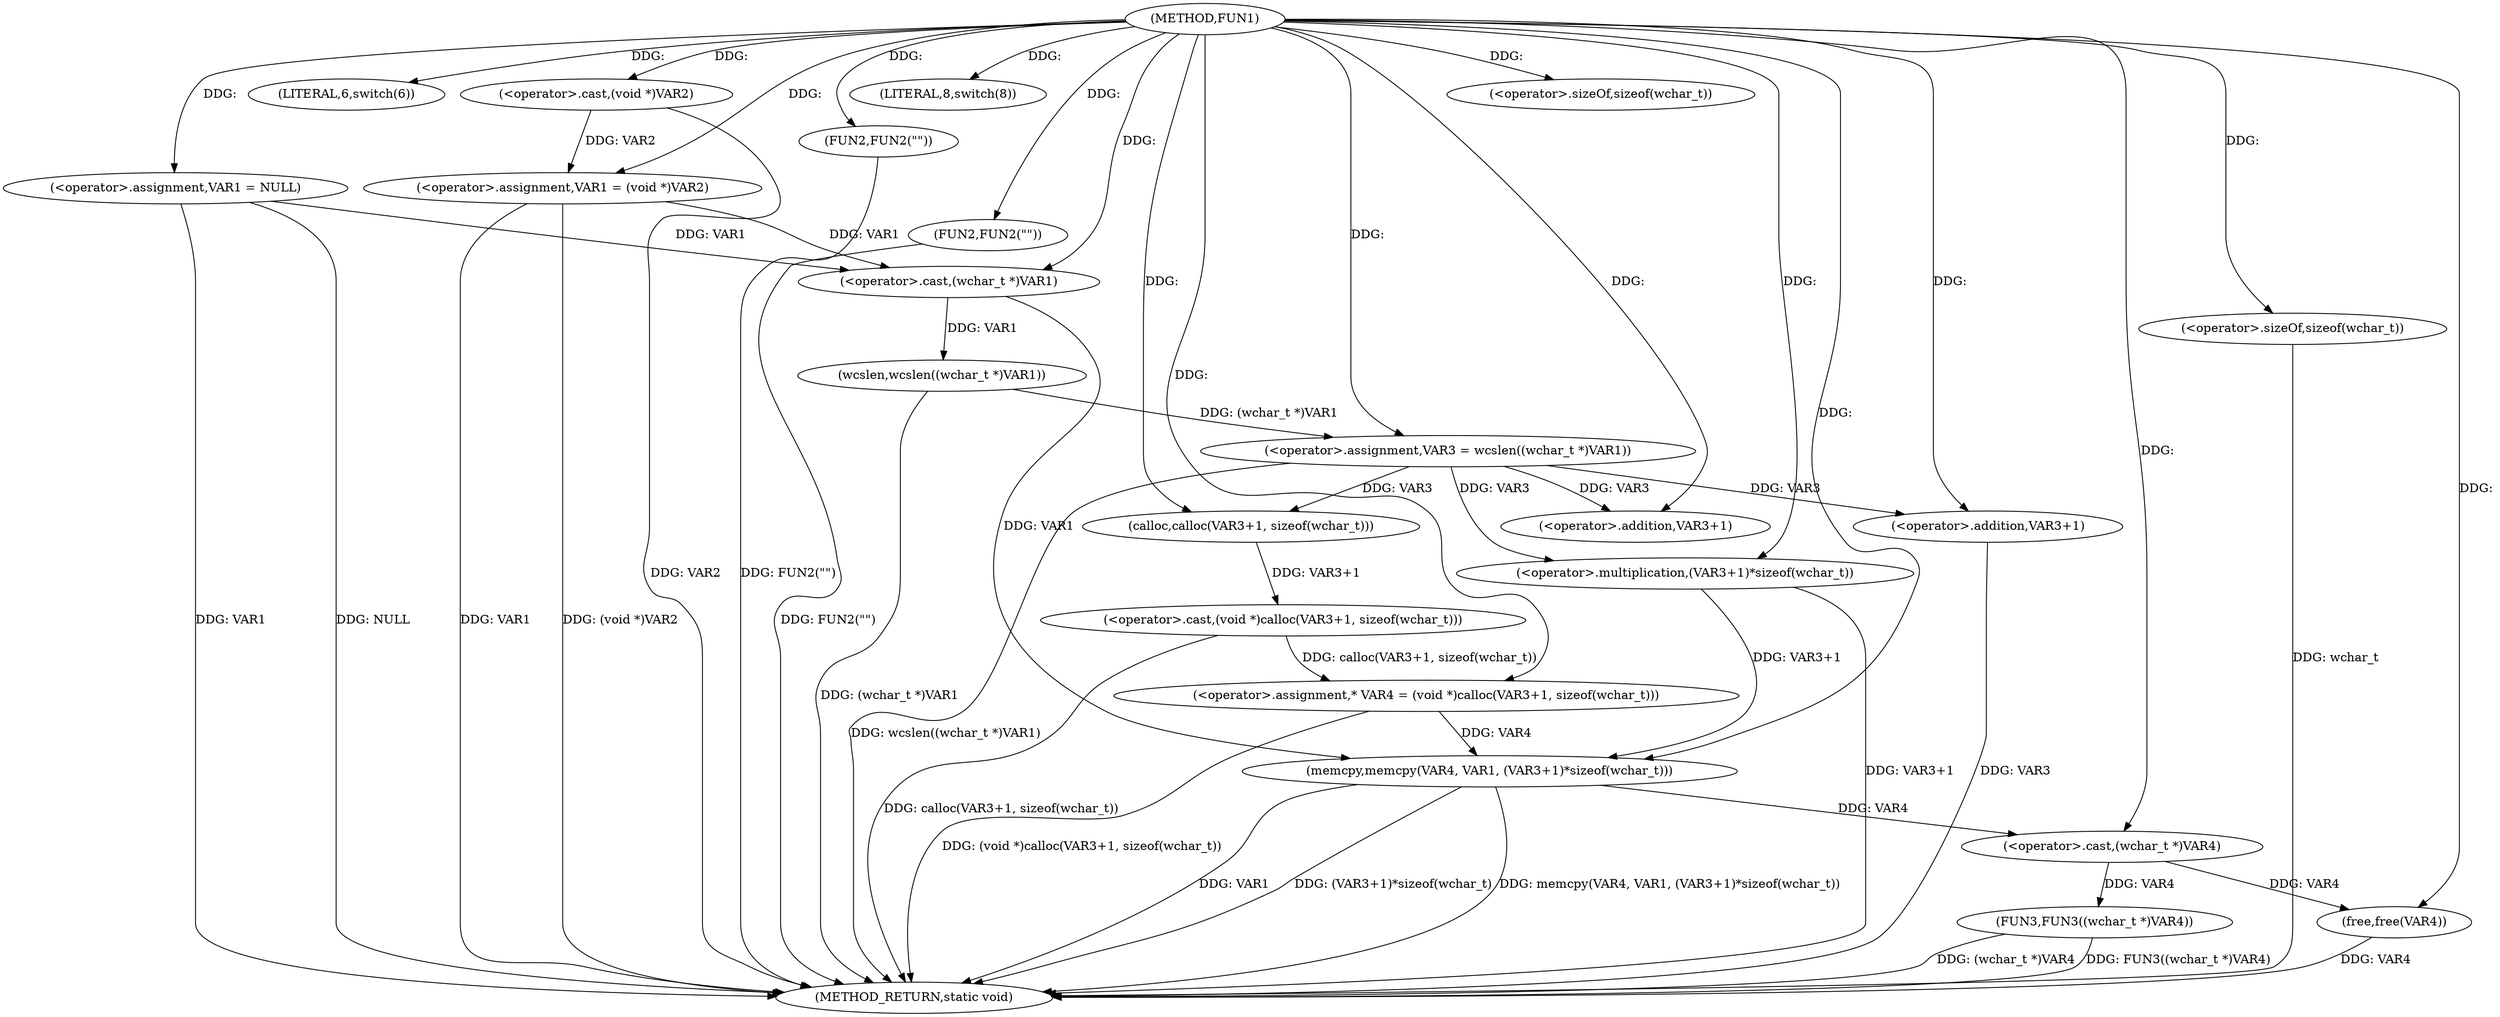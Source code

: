 digraph FUN1 {  
"1000100" [label = "(METHOD,FUN1)" ]
"1000163" [label = "(METHOD_RETURN,static void)" ]
"1000103" [label = "(<operator>.assignment,VAR1 = NULL)" ]
"1000107" [label = "(LITERAL,6,switch(6))" ]
"1000110" [label = "(<operator>.assignment,VAR1 = (void *)VAR2)" ]
"1000112" [label = "(<operator>.cast,(void *)VAR2)" ]
"1000117" [label = "(FUN2,FUN2(\"\"))" ]
"1000121" [label = "(LITERAL,8,switch(8))" ]
"1000124" [label = "(FUN2,FUN2(\"\"))" ]
"1000130" [label = "(<operator>.assignment,VAR3 = wcslen((wchar_t *)VAR1))" ]
"1000132" [label = "(wcslen,wcslen((wchar_t *)VAR1))" ]
"1000133" [label = "(<operator>.cast,(wchar_t *)VAR1)" ]
"1000137" [label = "(<operator>.assignment,* VAR4 = (void *)calloc(VAR3+1, sizeof(wchar_t)))" ]
"1000139" [label = "(<operator>.cast,(void *)calloc(VAR3+1, sizeof(wchar_t)))" ]
"1000141" [label = "(calloc,calloc(VAR3+1, sizeof(wchar_t)))" ]
"1000142" [label = "(<operator>.addition,VAR3+1)" ]
"1000145" [label = "(<operator>.sizeOf,sizeof(wchar_t))" ]
"1000147" [label = "(memcpy,memcpy(VAR4, VAR1, (VAR3+1)*sizeof(wchar_t)))" ]
"1000150" [label = "(<operator>.multiplication,(VAR3+1)*sizeof(wchar_t))" ]
"1000151" [label = "(<operator>.addition,VAR3+1)" ]
"1000154" [label = "(<operator>.sizeOf,sizeof(wchar_t))" ]
"1000156" [label = "(FUN3,FUN3((wchar_t *)VAR4))" ]
"1000157" [label = "(<operator>.cast,(wchar_t *)VAR4)" ]
"1000160" [label = "(free,free(VAR4))" ]
  "1000117" -> "1000163"  [ label = "DDG: FUN2(\"\")"] 
  "1000150" -> "1000163"  [ label = "DDG: VAR3+1"] 
  "1000156" -> "1000163"  [ label = "DDG: (wchar_t *)VAR4"] 
  "1000103" -> "1000163"  [ label = "DDG: VAR1"] 
  "1000103" -> "1000163"  [ label = "DDG: NULL"] 
  "1000151" -> "1000163"  [ label = "DDG: VAR3"] 
  "1000147" -> "1000163"  [ label = "DDG: VAR1"] 
  "1000147" -> "1000163"  [ label = "DDG: (VAR3+1)*sizeof(wchar_t)"] 
  "1000156" -> "1000163"  [ label = "DDG: FUN3((wchar_t *)VAR4)"] 
  "1000124" -> "1000163"  [ label = "DDG: FUN2(\"\")"] 
  "1000112" -> "1000163"  [ label = "DDG: VAR2"] 
  "1000130" -> "1000163"  [ label = "DDG: wcslen((wchar_t *)VAR1)"] 
  "1000139" -> "1000163"  [ label = "DDG: calloc(VAR3+1, sizeof(wchar_t))"] 
  "1000137" -> "1000163"  [ label = "DDG: (void *)calloc(VAR3+1, sizeof(wchar_t))"] 
  "1000154" -> "1000163"  [ label = "DDG: wchar_t"] 
  "1000132" -> "1000163"  [ label = "DDG: (wchar_t *)VAR1"] 
  "1000110" -> "1000163"  [ label = "DDG: (void *)VAR2"] 
  "1000147" -> "1000163"  [ label = "DDG: memcpy(VAR4, VAR1, (VAR3+1)*sizeof(wchar_t))"] 
  "1000110" -> "1000163"  [ label = "DDG: VAR1"] 
  "1000160" -> "1000163"  [ label = "DDG: VAR4"] 
  "1000100" -> "1000103"  [ label = "DDG: "] 
  "1000100" -> "1000107"  [ label = "DDG: "] 
  "1000112" -> "1000110"  [ label = "DDG: VAR2"] 
  "1000100" -> "1000110"  [ label = "DDG: "] 
  "1000100" -> "1000112"  [ label = "DDG: "] 
  "1000100" -> "1000117"  [ label = "DDG: "] 
  "1000100" -> "1000121"  [ label = "DDG: "] 
  "1000100" -> "1000124"  [ label = "DDG: "] 
  "1000132" -> "1000130"  [ label = "DDG: (wchar_t *)VAR1"] 
  "1000100" -> "1000130"  [ label = "DDG: "] 
  "1000133" -> "1000132"  [ label = "DDG: VAR1"] 
  "1000103" -> "1000133"  [ label = "DDG: VAR1"] 
  "1000110" -> "1000133"  [ label = "DDG: VAR1"] 
  "1000100" -> "1000133"  [ label = "DDG: "] 
  "1000139" -> "1000137"  [ label = "DDG: calloc(VAR3+1, sizeof(wchar_t))"] 
  "1000100" -> "1000137"  [ label = "DDG: "] 
  "1000141" -> "1000139"  [ label = "DDG: VAR3+1"] 
  "1000130" -> "1000141"  [ label = "DDG: VAR3"] 
  "1000100" -> "1000141"  [ label = "DDG: "] 
  "1000130" -> "1000142"  [ label = "DDG: VAR3"] 
  "1000100" -> "1000142"  [ label = "DDG: "] 
  "1000100" -> "1000145"  [ label = "DDG: "] 
  "1000137" -> "1000147"  [ label = "DDG: VAR4"] 
  "1000100" -> "1000147"  [ label = "DDG: "] 
  "1000133" -> "1000147"  [ label = "DDG: VAR1"] 
  "1000150" -> "1000147"  [ label = "DDG: VAR3+1"] 
  "1000100" -> "1000150"  [ label = "DDG: "] 
  "1000130" -> "1000150"  [ label = "DDG: VAR3"] 
  "1000100" -> "1000151"  [ label = "DDG: "] 
  "1000130" -> "1000151"  [ label = "DDG: VAR3"] 
  "1000100" -> "1000154"  [ label = "DDG: "] 
  "1000157" -> "1000156"  [ label = "DDG: VAR4"] 
  "1000147" -> "1000157"  [ label = "DDG: VAR4"] 
  "1000100" -> "1000157"  [ label = "DDG: "] 
  "1000157" -> "1000160"  [ label = "DDG: VAR4"] 
  "1000100" -> "1000160"  [ label = "DDG: "] 
}
